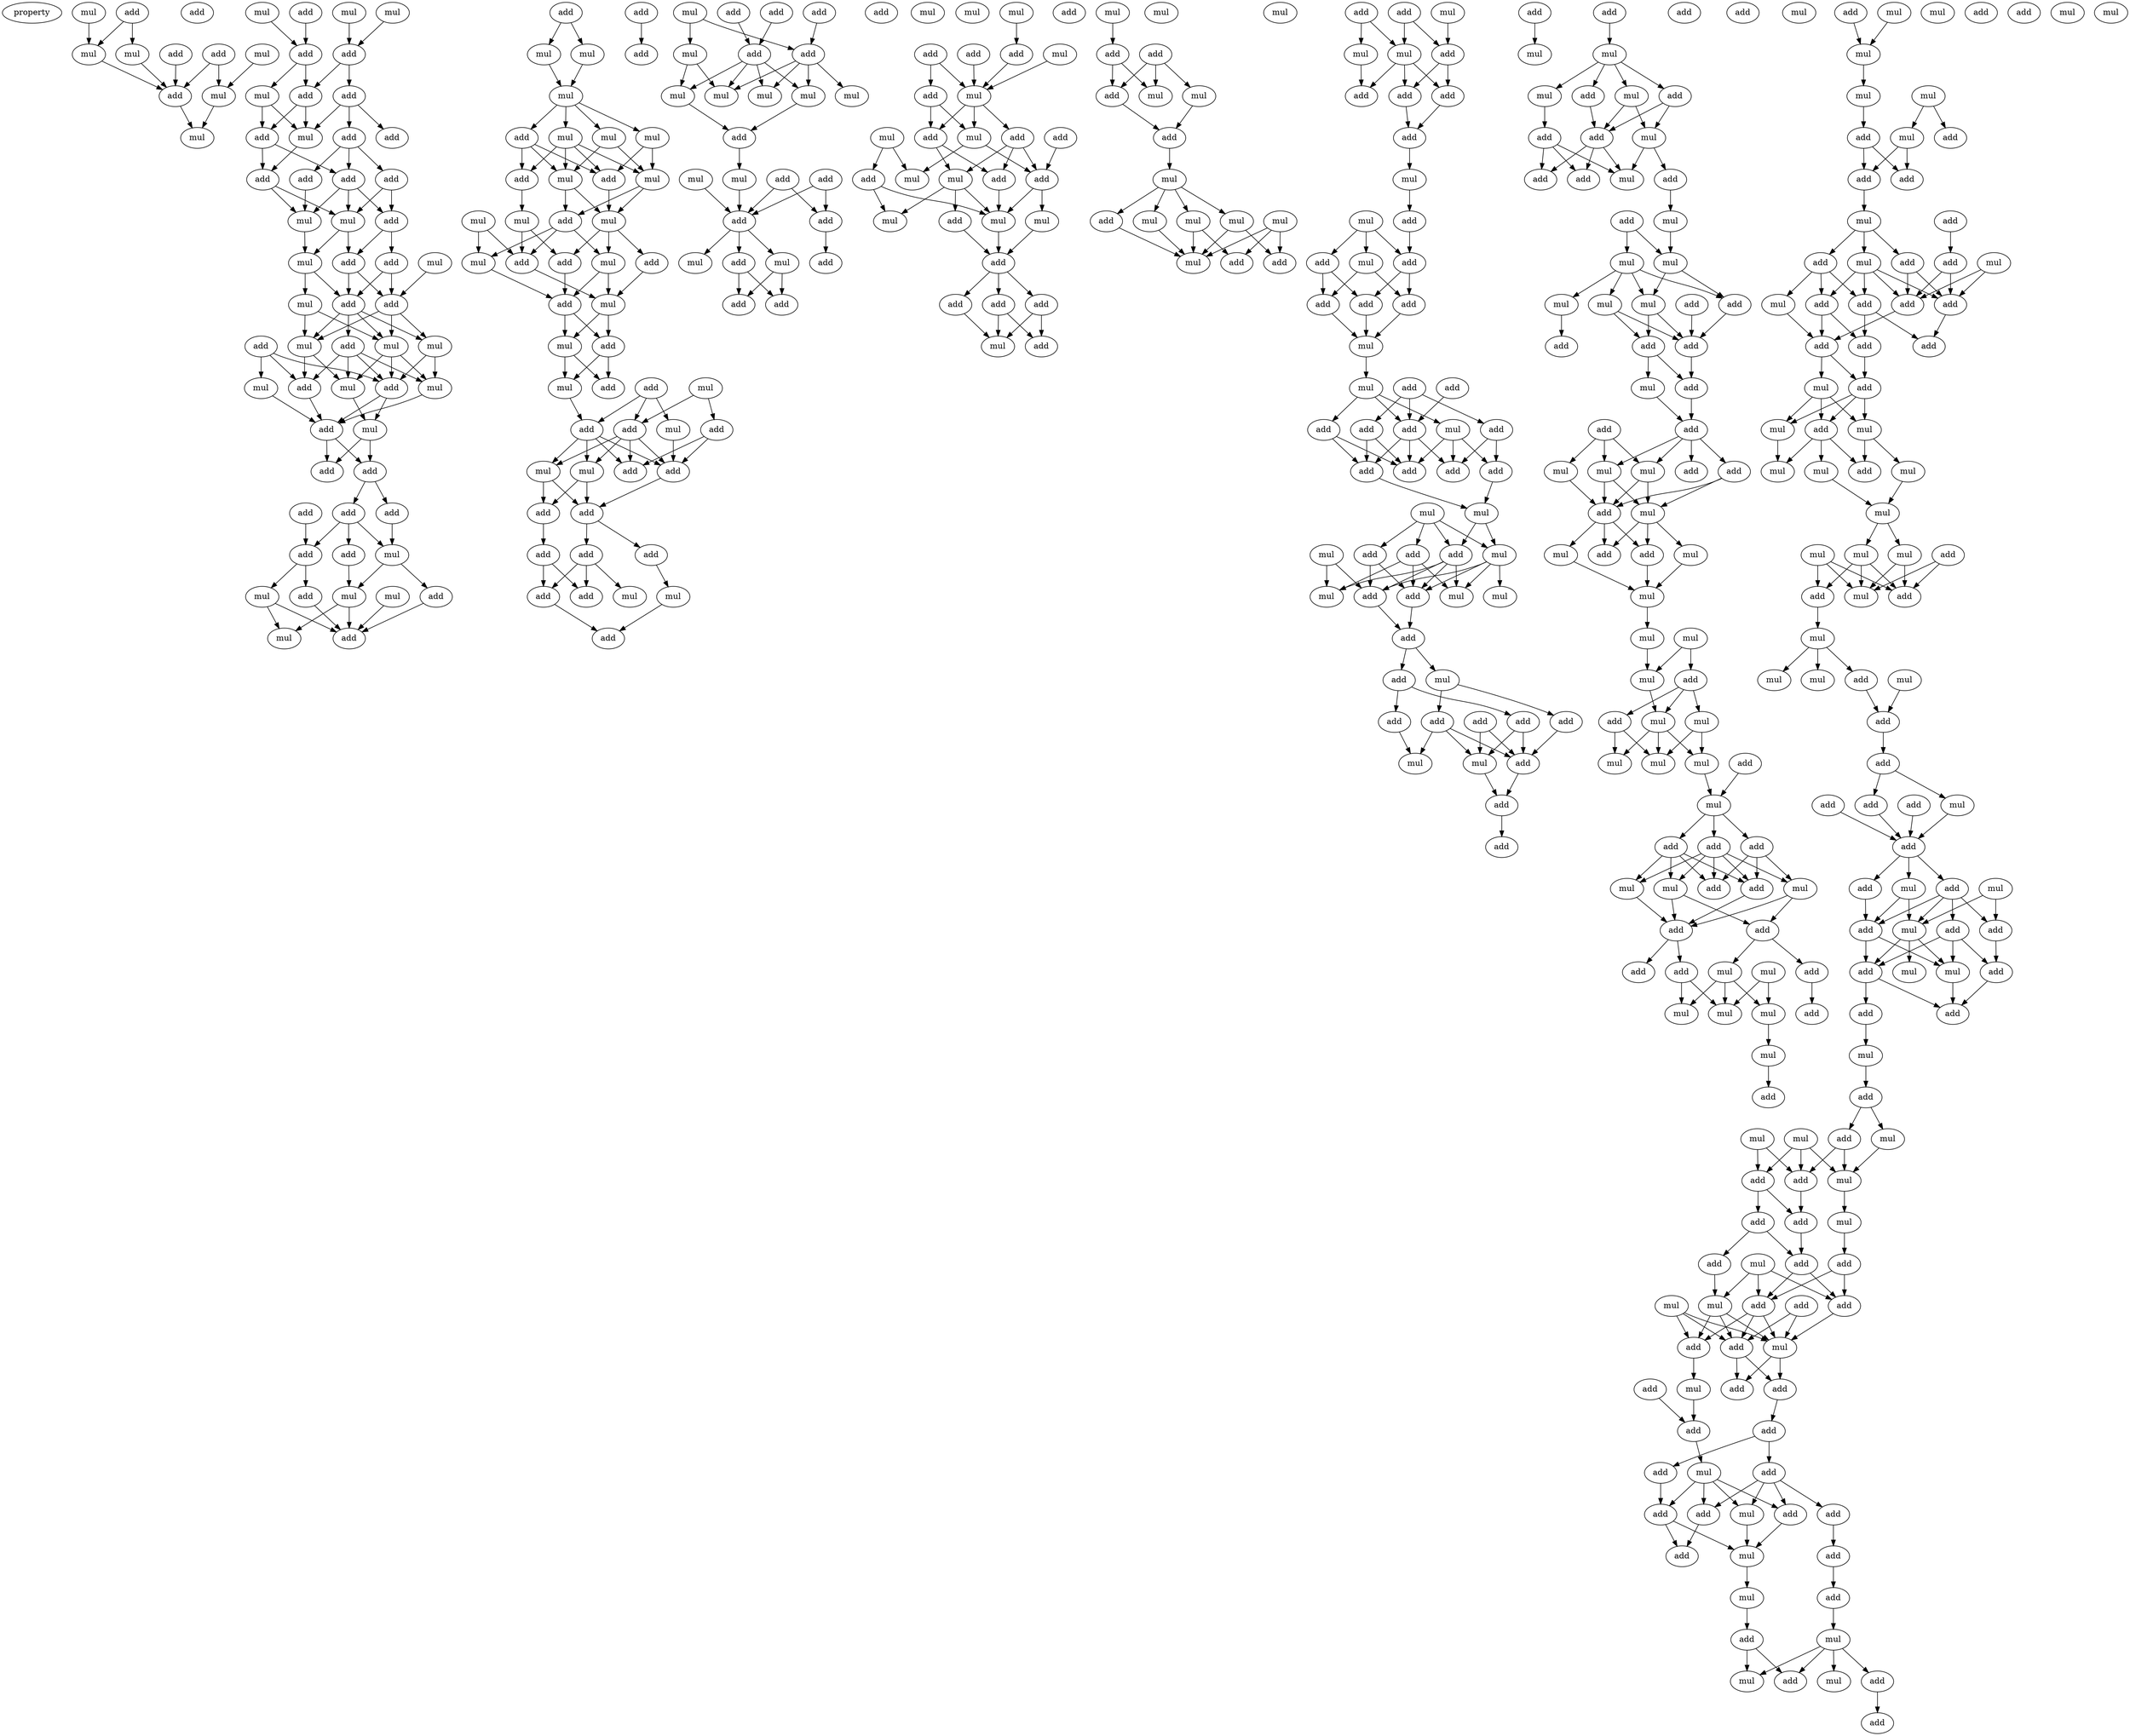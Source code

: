 digraph {
    node [fontcolor=black]
    property [mul=2,lf=1.5]
    0 [ label = add ];
    1 [ label = mul ];
    2 [ label = mul ];
    3 [ label = mul ];
    4 [ label = add ];
    5 [ label = mul ];
    6 [ label = add ];
    7 [ label = add ];
    8 [ label = mul ];
    9 [ label = mul ];
    10 [ label = add ];
    11 [ label = mul ];
    12 [ label = mul ];
    13 [ label = add ];
    14 [ label = mul ];
    15 [ label = add ];
    16 [ label = add ];
    17 [ label = mul ];
    18 [ label = add ];
    19 [ label = add ];
    20 [ label = add ];
    21 [ label = mul ];
    22 [ label = add ];
    23 [ label = add ];
    24 [ label = add ];
    25 [ label = add ];
    26 [ label = add ];
    27 [ label = add ];
    28 [ label = add ];
    29 [ label = mul ];
    30 [ label = mul ];
    31 [ label = mul ];
    32 [ label = add ];
    33 [ label = add ];
    34 [ label = mul ];
    35 [ label = add ];
    36 [ label = mul ];
    37 [ label = add ];
    38 [ label = mul ];
    39 [ label = mul ];
    40 [ label = mul ];
    41 [ label = add ];
    42 [ label = add ];
    43 [ label = add ];
    44 [ label = mul ];
    45 [ label = add ];
    46 [ label = mul ];
    47 [ label = mul ];
    48 [ label = add ];
    49 [ label = mul ];
    50 [ label = add ];
    51 [ label = add ];
    52 [ label = add ];
    53 [ label = add ];
    54 [ label = add ];
    55 [ label = add ];
    56 [ label = add ];
    57 [ label = mul ];
    58 [ label = mul ];
    59 [ label = mul ];
    60 [ label = add ];
    61 [ label = add ];
    62 [ label = mul ];
    63 [ label = mul ];
    64 [ label = add ];
    65 [ label = add ];
    66 [ label = mul ];
    67 [ label = mul ];
    68 [ label = mul ];
    69 [ label = mul ];
    70 [ label = mul ];
    71 [ label = mul ];
    72 [ label = add ];
    73 [ label = add ];
    74 [ label = add ];
    75 [ label = mul ];
    76 [ label = mul ];
    77 [ label = mul ];
    78 [ label = mul ];
    79 [ label = add ];
    80 [ label = mul ];
    81 [ label = mul ];
    82 [ label = mul ];
    83 [ label = add ];
    84 [ label = add ];
    85 [ label = add ];
    86 [ label = add ];
    87 [ label = mul ];
    88 [ label = add ];
    89 [ label = mul ];
    90 [ label = add ];
    91 [ label = mul ];
    92 [ label = mul ];
    93 [ label = add ];
    94 [ label = mul ];
    95 [ label = add ];
    96 [ label = add ];
    97 [ label = add ];
    98 [ label = mul ];
    99 [ label = add ];
    100 [ label = mul ];
    101 [ label = add ];
    102 [ label = add ];
    103 [ label = add ];
    104 [ label = add ];
    105 [ label = add ];
    106 [ label = add ];
    107 [ label = add ];
    108 [ label = add ];
    109 [ label = mul ];
    110 [ label = mul ];
    111 [ label = add ];
    112 [ label = add ];
    113 [ label = add ];
    114 [ label = mul ];
    115 [ label = add ];
    116 [ label = add ];
    117 [ label = add ];
    118 [ label = add ];
    119 [ label = mul ];
    120 [ label = add ];
    121 [ label = mul ];
    122 [ label = mul ];
    123 [ label = mul ];
    124 [ label = mul ];
    125 [ label = mul ];
    126 [ label = add ];
    127 [ label = mul ];
    128 [ label = add ];
    129 [ label = mul ];
    130 [ label = add ];
    131 [ label = add ];
    132 [ label = add ];
    133 [ label = add ];
    134 [ label = add ];
    135 [ label = mul ];
    136 [ label = mul ];
    137 [ label = add ];
    138 [ label = add ];
    139 [ label = mul ];
    140 [ label = add ];
    141 [ label = mul ];
    142 [ label = mul ];
    143 [ label = add ];
    144 [ label = add ];
    145 [ label = add ];
    146 [ label = add ];
    147 [ label = mul ];
    148 [ label = mul ];
    149 [ label = add ];
    150 [ label = add ];
    151 [ label = add ];
    152 [ label = add ];
    153 [ label = mul ];
    154 [ label = mul ];
    155 [ label = add ];
    156 [ label = mul ];
    157 [ label = add ];
    158 [ label = mul ];
    159 [ label = add ];
    160 [ label = mul ];
    161 [ label = add ];
    162 [ label = mul ];
    163 [ label = mul ];
    164 [ label = add ];
    165 [ label = add ];
    166 [ label = add ];
    167 [ label = add ];
    168 [ label = mul ];
    169 [ label = add ];
    170 [ label = mul ];
    171 [ label = add ];
    172 [ label = add ];
    173 [ label = mul ];
    174 [ label = add ];
    175 [ label = mul ];
    176 [ label = add ];
    177 [ label = mul ];
    178 [ label = mul ];
    179 [ label = mul ];
    180 [ label = add ];
    181 [ label = mul ];
    182 [ label = mul ];
    183 [ label = add ];
    184 [ label = mul ];
    185 [ label = add ];
    186 [ label = mul ];
    187 [ label = mul ];
    188 [ label = add ];
    189 [ label = add ];
    190 [ label = mul ];
    191 [ label = add ];
    192 [ label = mul ];
    193 [ label = mul ];
    194 [ label = add ];
    195 [ label = add ];
    196 [ label = add ];
    197 [ label = add ];
    198 [ label = mul ];
    199 [ label = mul ];
    200 [ label = add ];
    201 [ label = add ];
    202 [ label = add ];
    203 [ label = mul ];
    204 [ label = add ];
    205 [ label = add ];
    206 [ label = add ];
    207 [ label = mul ];
    208 [ label = add ];
    209 [ label = add ];
    210 [ label = mul ];
    211 [ label = add ];
    212 [ label = add ];
    213 [ label = add ];
    214 [ label = mul ];
    215 [ label = add ];
    216 [ label = add ];
    217 [ label = add ];
    218 [ label = add ];
    219 [ label = add ];
    220 [ label = mul ];
    221 [ label = mul ];
    222 [ label = add ];
    223 [ label = mul ];
    224 [ label = add ];
    225 [ label = mul ];
    226 [ label = add ];
    227 [ label = add ];
    228 [ label = mul ];
    229 [ label = mul ];
    230 [ label = mul ];
    231 [ label = add ];
    232 [ label = add ];
    233 [ label = mul ];
    234 [ label = add ];
    235 [ label = add ];
    236 [ label = add ];
    237 [ label = add ];
    238 [ label = add ];
    239 [ label = add ];
    240 [ label = mul ];
    241 [ label = add ];
    242 [ label = mul ];
    243 [ label = add ];
    244 [ label = mul ];
    245 [ label = add ];
    246 [ label = add ];
    247 [ label = add ];
    248 [ label = add ];
    249 [ label = mul ];
    250 [ label = mul ];
    251 [ label = add ];
    252 [ label = mul ];
    253 [ label = add ];
    254 [ label = mul ];
    255 [ label = add ];
    256 [ label = add ];
    257 [ label = add ];
    258 [ label = add ];
    259 [ label = add ];
    260 [ label = mul ];
    261 [ label = add ];
    262 [ label = mul ];
    263 [ label = mul ];
    264 [ label = mul ];
    265 [ label = add ];
    266 [ label = mul ];
    267 [ label = mul ];
    268 [ label = mul ];
    269 [ label = add ];
    270 [ label = add ];
    271 [ label = add ];
    272 [ label = add ];
    273 [ label = add ];
    274 [ label = mul ];
    275 [ label = add ];
    276 [ label = add ];
    277 [ label = mul ];
    278 [ label = mul ];
    279 [ label = mul ];
    280 [ label = add ];
    281 [ label = add ];
    282 [ label = add ];
    283 [ label = mul ];
    284 [ label = mul ];
    285 [ label = add ];
    286 [ label = add ];
    287 [ label = add ];
    288 [ label = mul ];
    289 [ label = mul ];
    290 [ label = mul ];
    291 [ label = mul ];
    292 [ label = mul ];
    293 [ label = mul ];
    294 [ label = add ];
    295 [ label = mul ];
    296 [ label = add ];
    297 [ label = mul ];
    298 [ label = mul ];
    299 [ label = mul ];
    300 [ label = add ];
    301 [ label = mul ];
    302 [ label = mul ];
    303 [ label = add ];
    304 [ label = add ];
    305 [ label = add ];
    306 [ label = mul ];
    307 [ label = add ];
    308 [ label = mul ];
    309 [ label = add ];
    310 [ label = mul ];
    311 [ label = add ];
    312 [ label = add ];
    313 [ label = mul ];
    314 [ label = add ];
    315 [ label = add ];
    316 [ label = mul ];
    317 [ label = add ];
    318 [ label = mul ];
    319 [ label = mul ];
    320 [ label = mul ];
    321 [ label = add ];
    322 [ label = mul ];
    323 [ label = add ];
    324 [ label = add ];
    325 [ label = mul ];
    326 [ label = mul ];
    327 [ label = mul ];
    328 [ label = mul ];
    329 [ label = mul ];
    330 [ label = mul ];
    331 [ label = add ];
    332 [ label = add ];
    333 [ label = add ];
    334 [ label = add ];
    335 [ label = mul ];
    336 [ label = add ];
    337 [ label = add ];
    338 [ label = mul ];
    339 [ label = add ];
    340 [ label = mul ];
    341 [ label = add ];
    342 [ label = add ];
    343 [ label = add ];
    344 [ label = add ];
    345 [ label = add ];
    346 [ label = mul ];
    347 [ label = add ];
    348 [ label = add ];
    349 [ label = add ];
    350 [ label = mul ];
    351 [ label = add ];
    352 [ label = mul ];
    353 [ label = add ];
    354 [ label = mul ];
    355 [ label = mul ];
    356 [ label = mul ];
    357 [ label = add ];
    358 [ label = mul ];
    359 [ label = add ];
    360 [ label = mul ];
    361 [ label = add ];
    362 [ label = mul ];
    363 [ label = mul ];
    364 [ label = mul ];
    365 [ label = add ];
    366 [ label = mul ];
    367 [ label = add ];
    368 [ label = mul ];
    369 [ label = mul ];
    370 [ label = mul ];
    371 [ label = add ];
    372 [ label = mul ];
    373 [ label = add ];
    374 [ label = add ];
    375 [ label = add ];
    376 [ label = add ];
    377 [ label = add ];
    378 [ label = mul ];
    379 [ label = add ];
    380 [ label = add ];
    381 [ label = mul ];
    382 [ label = mul ];
    383 [ label = add ];
    384 [ label = add ];
    385 [ label = add ];
    386 [ label = mul ];
    387 [ label = add ];
    388 [ label = mul ];
    389 [ label = mul ];
    390 [ label = add ];
    391 [ label = add ];
    392 [ label = add ];
    393 [ label = add ];
    394 [ label = add ];
    395 [ label = mul ];
    396 [ label = add ];
    397 [ label = mul ];
    398 [ label = mul ];
    399 [ label = add ];
    400 [ label = mul ];
    401 [ label = mul ];
    402 [ label = add ];
    403 [ label = add ];
    404 [ label = mul ];
    405 [ label = add ];
    406 [ label = add ];
    407 [ label = mul ];
    408 [ label = add ];
    409 [ label = add ];
    410 [ label = add ];
    411 [ label = mul ];
    412 [ label = mul ];
    413 [ label = add ];
    414 [ label = add ];
    415 [ label = add ];
    416 [ label = mul ];
    417 [ label = add ];
    418 [ label = add ];
    419 [ label = add ];
    420 [ label = add ];
    421 [ label = mul ];
    422 [ label = add ];
    423 [ label = add ];
    424 [ label = add ];
    425 [ label = mul ];
    426 [ label = add ];
    427 [ label = add ];
    428 [ label = mul ];
    429 [ label = add ];
    430 [ label = add ];
    431 [ label = add ];
    432 [ label = add ];
    433 [ label = mul ];
    434 [ label = add ];
    435 [ label = add ];
    436 [ label = mul ];
    437 [ label = add ];
    438 [ label = add ];
    439 [ label = mul ];
    440 [ label = mul ];
    441 [ label = add ];
    442 [ label = add ];
    443 [ label = mul ];
    444 [ label = add ];
    445 [ label = mul ];
    446 [ label = mul ];
    0 -> 3 [ name = 0 ];
    0 -> 5 [ name = 1 ];
    1 -> 3 [ name = 2 ];
    2 -> 8 [ name = 3 ];
    3 -> 7 [ name = 4 ];
    4 -> 7 [ name = 5 ];
    5 -> 7 [ name = 6 ];
    6 -> 7 [ name = 7 ];
    6 -> 8 [ name = 8 ];
    7 -> 9 [ name = 9 ];
    8 -> 9 [ name = 10 ];
    11 -> 16 [ name = 11 ];
    12 -> 15 [ name = 12 ];
    13 -> 16 [ name = 13 ];
    14 -> 15 [ name = 14 ];
    15 -> 18 [ name = 15 ];
    15 -> 19 [ name = 16 ];
    16 -> 17 [ name = 17 ];
    16 -> 18 [ name = 18 ];
    17 -> 21 [ name = 19 ];
    17 -> 22 [ name = 20 ];
    18 -> 21 [ name = 21 ];
    18 -> 22 [ name = 22 ];
    19 -> 20 [ name = 23 ];
    19 -> 21 [ name = 24 ];
    19 -> 23 [ name = 25 ];
    21 -> 25 [ name = 26 ];
    22 -> 25 [ name = 27 ];
    22 -> 27 [ name = 28 ];
    23 -> 24 [ name = 29 ];
    23 -> 26 [ name = 30 ];
    23 -> 27 [ name = 31 ];
    24 -> 28 [ name = 32 ];
    24 -> 30 [ name = 33 ];
    25 -> 29 [ name = 34 ];
    25 -> 30 [ name = 35 ];
    26 -> 29 [ name = 36 ];
    27 -> 28 [ name = 37 ];
    27 -> 29 [ name = 38 ];
    27 -> 30 [ name = 39 ];
    28 -> 32 [ name = 40 ];
    28 -> 33 [ name = 41 ];
    29 -> 31 [ name = 42 ];
    30 -> 31 [ name = 43 ];
    30 -> 33 [ name = 44 ];
    31 -> 35 [ name = 45 ];
    31 -> 36 [ name = 46 ];
    32 -> 35 [ name = 47 ];
    32 -> 37 [ name = 48 ];
    33 -> 35 [ name = 49 ];
    33 -> 37 [ name = 50 ];
    34 -> 37 [ name = 51 ];
    35 -> 38 [ name = 52 ];
    35 -> 39 [ name = 53 ];
    35 -> 40 [ name = 54 ];
    35 -> 41 [ name = 55 ];
    36 -> 38 [ name = 56 ];
    36 -> 39 [ name = 57 ];
    37 -> 38 [ name = 58 ];
    37 -> 39 [ name = 59 ];
    37 -> 40 [ name = 60 ];
    38 -> 45 [ name = 61 ];
    38 -> 46 [ name = 62 ];
    39 -> 43 [ name = 63 ];
    39 -> 46 [ name = 64 ];
    39 -> 47 [ name = 65 ];
    40 -> 43 [ name = 66 ];
    40 -> 47 [ name = 67 ];
    41 -> 43 [ name = 68 ];
    41 -> 45 [ name = 69 ];
    41 -> 46 [ name = 70 ];
    41 -> 47 [ name = 71 ];
    42 -> 43 [ name = 72 ];
    42 -> 44 [ name = 73 ];
    42 -> 45 [ name = 74 ];
    43 -> 48 [ name = 75 ];
    43 -> 49 [ name = 76 ];
    44 -> 48 [ name = 77 ];
    45 -> 48 [ name = 78 ];
    46 -> 49 [ name = 79 ];
    47 -> 48 [ name = 80 ];
    48 -> 50 [ name = 81 ];
    48 -> 51 [ name = 82 ];
    49 -> 50 [ name = 83 ];
    49 -> 51 [ name = 84 ];
    50 -> 52 [ name = 85 ];
    50 -> 53 [ name = 86 ];
    52 -> 57 [ name = 87 ];
    53 -> 55 [ name = 88 ];
    53 -> 56 [ name = 89 ];
    53 -> 57 [ name = 90 ];
    54 -> 56 [ name = 91 ];
    55 -> 58 [ name = 92 ];
    56 -> 61 [ name = 93 ];
    56 -> 62 [ name = 94 ];
    57 -> 58 [ name = 95 ];
    57 -> 60 [ name = 96 ];
    58 -> 63 [ name = 97 ];
    58 -> 64 [ name = 98 ];
    59 -> 64 [ name = 99 ];
    60 -> 64 [ name = 100 ];
    61 -> 64 [ name = 101 ];
    62 -> 63 [ name = 102 ];
    62 -> 64 [ name = 103 ];
    65 -> 66 [ name = 104 ];
    65 -> 67 [ name = 105 ];
    66 -> 68 [ name = 106 ];
    67 -> 68 [ name = 107 ];
    68 -> 69 [ name = 108 ];
    68 -> 70 [ name = 109 ];
    68 -> 71 [ name = 110 ];
    68 -> 72 [ name = 111 ];
    69 -> 73 [ name = 112 ];
    69 -> 74 [ name = 113 ];
    69 -> 75 [ name = 114 ];
    69 -> 76 [ name = 115 ];
    70 -> 74 [ name = 116 ];
    70 -> 76 [ name = 117 ];
    71 -> 75 [ name = 118 ];
    71 -> 76 [ name = 119 ];
    72 -> 73 [ name = 120 ];
    72 -> 74 [ name = 121 ];
    72 -> 75 [ name = 122 ];
    73 -> 77 [ name = 123 ];
    74 -> 78 [ name = 124 ];
    75 -> 78 [ name = 125 ];
    75 -> 79 [ name = 126 ];
    76 -> 78 [ name = 127 ];
    76 -> 79 [ name = 128 ];
    77 -> 84 [ name = 129 ];
    77 -> 85 [ name = 130 ];
    78 -> 81 [ name = 131 ];
    78 -> 83 [ name = 132 ];
    78 -> 84 [ name = 133 ];
    79 -> 81 [ name = 134 ];
    79 -> 82 [ name = 135 ];
    79 -> 85 [ name = 136 ];
    80 -> 82 [ name = 137 ];
    80 -> 85 [ name = 138 ];
    81 -> 86 [ name = 139 ];
    81 -> 87 [ name = 140 ];
    82 -> 86 [ name = 141 ];
    83 -> 87 [ name = 142 ];
    84 -> 86 [ name = 143 ];
    85 -> 87 [ name = 144 ];
    86 -> 88 [ name = 145 ];
    86 -> 89 [ name = 146 ];
    87 -> 88 [ name = 147 ];
    87 -> 89 [ name = 148 ];
    88 -> 90 [ name = 149 ];
    88 -> 91 [ name = 150 ];
    89 -> 90 [ name = 151 ];
    89 -> 91 [ name = 152 ];
    91 -> 97 [ name = 153 ];
    92 -> 95 [ name = 154 ];
    92 -> 96 [ name = 155 ];
    93 -> 94 [ name = 156 ];
    93 -> 95 [ name = 157 ];
    93 -> 97 [ name = 158 ];
    94 -> 99 [ name = 159 ];
    95 -> 98 [ name = 160 ];
    95 -> 99 [ name = 161 ];
    95 -> 100 [ name = 162 ];
    95 -> 101 [ name = 163 ];
    96 -> 99 [ name = 164 ];
    96 -> 101 [ name = 165 ];
    97 -> 98 [ name = 166 ];
    97 -> 99 [ name = 167 ];
    97 -> 100 [ name = 168 ];
    97 -> 101 [ name = 169 ];
    98 -> 103 [ name = 170 ];
    98 -> 104 [ name = 171 ];
    99 -> 103 [ name = 172 ];
    100 -> 103 [ name = 173 ];
    100 -> 104 [ name = 174 ];
    102 -> 105 [ name = 175 ];
    103 -> 106 [ name = 176 ];
    103 -> 107 [ name = 177 ];
    104 -> 108 [ name = 178 ];
    106 -> 110 [ name = 179 ];
    106 -> 111 [ name = 180 ];
    106 -> 112 [ name = 181 ];
    107 -> 109 [ name = 182 ];
    108 -> 111 [ name = 183 ];
    108 -> 112 [ name = 184 ];
    109 -> 113 [ name = 185 ];
    112 -> 113 [ name = 186 ];
    114 -> 118 [ name = 187 ];
    114 -> 119 [ name = 188 ];
    115 -> 120 [ name = 189 ];
    116 -> 118 [ name = 190 ];
    117 -> 120 [ name = 191 ];
    118 -> 122 [ name = 192 ];
    118 -> 123 [ name = 193 ];
    118 -> 124 [ name = 194 ];
    118 -> 125 [ name = 195 ];
    119 -> 121 [ name = 196 ];
    119 -> 125 [ name = 197 ];
    120 -> 121 [ name = 198 ];
    120 -> 122 [ name = 199 ];
    120 -> 124 [ name = 200 ];
    120 -> 125 [ name = 201 ];
    121 -> 126 [ name = 202 ];
    122 -> 126 [ name = 203 ];
    126 -> 129 [ name = 204 ];
    127 -> 133 [ name = 205 ];
    128 -> 132 [ name = 206 ];
    128 -> 133 [ name = 207 ];
    129 -> 133 [ name = 208 ];
    131 -> 132 [ name = 209 ];
    131 -> 133 [ name = 210 ];
    132 -> 134 [ name = 211 ];
    133 -> 135 [ name = 212 ];
    133 -> 136 [ name = 213 ];
    133 -> 137 [ name = 214 ];
    136 -> 138 [ name = 215 ];
    136 -> 140 [ name = 216 ];
    137 -> 138 [ name = 217 ];
    137 -> 140 [ name = 218 ];
    142 -> 146 [ name = 219 ];
    143 -> 148 [ name = 220 ];
    143 -> 149 [ name = 221 ];
    144 -> 148 [ name = 222 ];
    146 -> 148 [ name = 223 ];
    147 -> 148 [ name = 224 ];
    148 -> 150 [ name = 225 ];
    148 -> 152 [ name = 226 ];
    148 -> 154 [ name = 227 ];
    149 -> 152 [ name = 228 ];
    149 -> 154 [ name = 229 ];
    150 -> 156 [ name = 230 ];
    150 -> 157 [ name = 231 ];
    150 -> 159 [ name = 232 ];
    151 -> 159 [ name = 233 ];
    152 -> 156 [ name = 234 ];
    152 -> 157 [ name = 235 ];
    153 -> 155 [ name = 236 ];
    153 -> 158 [ name = 237 ];
    154 -> 158 [ name = 238 ];
    154 -> 159 [ name = 239 ];
    155 -> 160 [ name = 240 ];
    155 -> 163 [ name = 241 ];
    156 -> 160 [ name = 242 ];
    156 -> 161 [ name = 243 ];
    156 -> 163 [ name = 244 ];
    157 -> 160 [ name = 245 ];
    159 -> 160 [ name = 246 ];
    159 -> 162 [ name = 247 ];
    160 -> 164 [ name = 248 ];
    161 -> 164 [ name = 249 ];
    162 -> 164 [ name = 250 ];
    164 -> 165 [ name = 251 ];
    164 -> 166 [ name = 252 ];
    164 -> 167 [ name = 253 ];
    165 -> 168 [ name = 254 ];
    165 -> 169 [ name = 255 ];
    166 -> 168 [ name = 256 ];
    166 -> 169 [ name = 257 ];
    167 -> 168 [ name = 258 ];
    170 -> 172 [ name = 259 ];
    171 -> 173 [ name = 260 ];
    171 -> 174 [ name = 261 ];
    171 -> 175 [ name = 262 ];
    172 -> 173 [ name = 263 ];
    172 -> 174 [ name = 264 ];
    174 -> 176 [ name = 265 ];
    175 -> 176 [ name = 266 ];
    176 -> 177 [ name = 267 ];
    177 -> 178 [ name = 268 ];
    177 -> 179 [ name = 269 ];
    177 -> 180 [ name = 270 ];
    177 -> 181 [ name = 271 ];
    178 -> 184 [ name = 272 ];
    178 -> 185 [ name = 273 ];
    179 -> 184 [ name = 274 ];
    180 -> 184 [ name = 275 ];
    181 -> 183 [ name = 276 ];
    181 -> 184 [ name = 277 ];
    182 -> 183 [ name = 278 ];
    182 -> 184 [ name = 279 ];
    182 -> 185 [ name = 280 ];
    188 -> 192 [ name = 281 ];
    188 -> 193 [ name = 282 ];
    189 -> 191 [ name = 283 ];
    189 -> 193 [ name = 284 ];
    190 -> 191 [ name = 285 ];
    191 -> 194 [ name = 286 ];
    191 -> 196 [ name = 287 ];
    192 -> 195 [ name = 288 ];
    193 -> 194 [ name = 289 ];
    193 -> 195 [ name = 290 ];
    193 -> 196 [ name = 291 ];
    194 -> 197 [ name = 292 ];
    196 -> 197 [ name = 293 ];
    197 -> 198 [ name = 294 ];
    198 -> 200 [ name = 295 ];
    199 -> 201 [ name = 296 ];
    199 -> 202 [ name = 297 ];
    199 -> 203 [ name = 298 ];
    200 -> 201 [ name = 299 ];
    201 -> 205 [ name = 300 ];
    201 -> 206 [ name = 301 ];
    202 -> 204 [ name = 302 ];
    202 -> 206 [ name = 303 ];
    203 -> 204 [ name = 304 ];
    203 -> 205 [ name = 305 ];
    204 -> 207 [ name = 306 ];
    205 -> 207 [ name = 307 ];
    206 -> 207 [ name = 308 ];
    207 -> 210 [ name = 309 ];
    208 -> 211 [ name = 310 ];
    208 -> 213 [ name = 311 ];
    208 -> 215 [ name = 312 ];
    209 -> 211 [ name = 313 ];
    210 -> 211 [ name = 314 ];
    210 -> 212 [ name = 315 ];
    210 -> 214 [ name = 316 ];
    211 -> 216 [ name = 317 ];
    211 -> 217 [ name = 318 ];
    211 -> 218 [ name = 319 ];
    212 -> 217 [ name = 320 ];
    212 -> 218 [ name = 321 ];
    213 -> 217 [ name = 322 ];
    213 -> 218 [ name = 323 ];
    214 -> 216 [ name = 324 ];
    214 -> 218 [ name = 325 ];
    214 -> 219 [ name = 326 ];
    215 -> 216 [ name = 327 ];
    215 -> 219 [ name = 328 ];
    217 -> 221 [ name = 329 ];
    219 -> 221 [ name = 330 ];
    220 -> 222 [ name = 331 ];
    220 -> 223 [ name = 332 ];
    220 -> 224 [ name = 333 ];
    220 -> 226 [ name = 334 ];
    221 -> 222 [ name = 335 ];
    221 -> 223 [ name = 336 ];
    222 -> 227 [ name = 337 ];
    222 -> 228 [ name = 338 ];
    222 -> 229 [ name = 339 ];
    222 -> 231 [ name = 340 ];
    223 -> 227 [ name = 341 ];
    223 -> 229 [ name = 342 ];
    223 -> 230 [ name = 343 ];
    223 -> 231 [ name = 344 ];
    224 -> 228 [ name = 345 ];
    224 -> 229 [ name = 346 ];
    224 -> 231 [ name = 347 ];
    225 -> 227 [ name = 348 ];
    225 -> 228 [ name = 349 ];
    226 -> 227 [ name = 350 ];
    226 -> 231 [ name = 351 ];
    227 -> 232 [ name = 352 ];
    231 -> 232 [ name = 353 ];
    232 -> 233 [ name = 354 ];
    232 -> 234 [ name = 355 ];
    233 -> 237 [ name = 356 ];
    233 -> 239 [ name = 357 ];
    234 -> 235 [ name = 358 ];
    234 -> 238 [ name = 359 ];
    235 -> 241 [ name = 360 ];
    235 -> 242 [ name = 361 ];
    236 -> 241 [ name = 362 ];
    236 -> 242 [ name = 363 ];
    237 -> 240 [ name = 364 ];
    237 -> 241 [ name = 365 ];
    237 -> 242 [ name = 366 ];
    238 -> 240 [ name = 367 ];
    239 -> 241 [ name = 368 ];
    241 -> 245 [ name = 369 ];
    242 -> 245 [ name = 370 ];
    243 -> 244 [ name = 371 ];
    245 -> 246 [ name = 372 ];
    247 -> 249 [ name = 373 ];
    249 -> 250 [ name = 374 ];
    249 -> 251 [ name = 375 ];
    249 -> 252 [ name = 376 ];
    249 -> 253 [ name = 377 ];
    250 -> 255 [ name = 378 ];
    251 -> 254 [ name = 379 ];
    251 -> 256 [ name = 380 ];
    252 -> 254 [ name = 381 ];
    252 -> 256 [ name = 382 ];
    253 -> 256 [ name = 383 ];
    254 -> 258 [ name = 384 ];
    254 -> 260 [ name = 385 ];
    255 -> 257 [ name = 386 ];
    255 -> 259 [ name = 387 ];
    255 -> 260 [ name = 388 ];
    256 -> 257 [ name = 389 ];
    256 -> 259 [ name = 390 ];
    256 -> 260 [ name = 391 ];
    258 -> 262 [ name = 392 ];
    261 -> 263 [ name = 393 ];
    261 -> 264 [ name = 394 ];
    262 -> 263 [ name = 395 ];
    263 -> 268 [ name = 396 ];
    263 -> 269 [ name = 397 ];
    264 -> 266 [ name = 398 ];
    264 -> 267 [ name = 399 ];
    264 -> 268 [ name = 400 ];
    264 -> 269 [ name = 401 ];
    265 -> 271 [ name = 402 ];
    266 -> 270 [ name = 403 ];
    267 -> 271 [ name = 404 ];
    267 -> 272 [ name = 405 ];
    268 -> 271 [ name = 406 ];
    268 -> 272 [ name = 407 ];
    269 -> 271 [ name = 408 ];
    271 -> 273 [ name = 409 ];
    272 -> 273 [ name = 410 ];
    272 -> 274 [ name = 411 ];
    273 -> 275 [ name = 412 ];
    274 -> 275 [ name = 413 ];
    275 -> 277 [ name = 414 ];
    275 -> 279 [ name = 415 ];
    275 -> 280 [ name = 416 ];
    275 -> 281 [ name = 417 ];
    276 -> 277 [ name = 418 ];
    276 -> 278 [ name = 419 ];
    276 -> 279 [ name = 420 ];
    277 -> 282 [ name = 421 ];
    277 -> 283 [ name = 422 ];
    278 -> 282 [ name = 423 ];
    279 -> 282 [ name = 424 ];
    279 -> 283 [ name = 425 ];
    281 -> 282 [ name = 426 ];
    281 -> 283 [ name = 427 ];
    282 -> 284 [ name = 428 ];
    282 -> 285 [ name = 429 ];
    282 -> 287 [ name = 430 ];
    283 -> 285 [ name = 431 ];
    283 -> 287 [ name = 432 ];
    283 -> 288 [ name = 433 ];
    284 -> 289 [ name = 434 ];
    285 -> 289 [ name = 435 ];
    288 -> 289 [ name = 436 ];
    289 -> 290 [ name = 437 ];
    290 -> 293 [ name = 438 ];
    292 -> 293 [ name = 439 ];
    292 -> 294 [ name = 440 ];
    293 -> 295 [ name = 441 ];
    294 -> 295 [ name = 442 ];
    294 -> 296 [ name = 443 ];
    294 -> 297 [ name = 444 ];
    295 -> 298 [ name = 445 ];
    295 -> 299 [ name = 446 ];
    295 -> 301 [ name = 447 ];
    296 -> 298 [ name = 448 ];
    296 -> 301 [ name = 449 ];
    297 -> 298 [ name = 450 ];
    297 -> 299 [ name = 451 ];
    299 -> 302 [ name = 452 ];
    300 -> 302 [ name = 453 ];
    302 -> 303 [ name = 454 ];
    302 -> 304 [ name = 455 ];
    302 -> 305 [ name = 456 ];
    303 -> 306 [ name = 457 ];
    303 -> 307 [ name = 458 ];
    303 -> 308 [ name = 459 ];
    303 -> 309 [ name = 460 ];
    303 -> 310 [ name = 461 ];
    304 -> 307 [ name = 462 ];
    304 -> 309 [ name = 463 ];
    304 -> 310 [ name = 464 ];
    305 -> 306 [ name = 465 ];
    305 -> 307 [ name = 466 ];
    305 -> 308 [ name = 467 ];
    305 -> 309 [ name = 468 ];
    306 -> 311 [ name = 469 ];
    308 -> 311 [ name = 470 ];
    308 -> 312 [ name = 471 ];
    309 -> 311 [ name = 472 ];
    310 -> 311 [ name = 473 ];
    310 -> 312 [ name = 474 ];
    311 -> 314 [ name = 475 ];
    311 -> 315 [ name = 476 ];
    312 -> 313 [ name = 477 ];
    312 -> 317 [ name = 478 ];
    313 -> 318 [ name = 479 ];
    313 -> 319 [ name = 480 ];
    313 -> 320 [ name = 481 ];
    315 -> 319 [ name = 482 ];
    315 -> 320 [ name = 483 ];
    316 -> 318 [ name = 484 ];
    316 -> 320 [ name = 485 ];
    317 -> 321 [ name = 486 ];
    318 -> 322 [ name = 487 ];
    322 -> 324 [ name = 488 ];
    323 -> 327 [ name = 489 ];
    326 -> 327 [ name = 490 ];
    327 -> 328 [ name = 491 ];
    328 -> 331 [ name = 492 ];
    329 -> 330 [ name = 493 ];
    329 -> 332 [ name = 494 ];
    330 -> 333 [ name = 495 ];
    330 -> 334 [ name = 496 ];
    331 -> 333 [ name = 497 ];
    331 -> 334 [ name = 498 ];
    334 -> 335 [ name = 499 ];
    335 -> 337 [ name = 500 ];
    335 -> 340 [ name = 501 ];
    335 -> 341 [ name = 502 ];
    336 -> 339 [ name = 503 ];
    337 -> 343 [ name = 504 ];
    337 -> 345 [ name = 505 ];
    337 -> 346 [ name = 506 ];
    338 -> 342 [ name = 507 ];
    338 -> 344 [ name = 508 ];
    339 -> 342 [ name = 509 ];
    339 -> 344 [ name = 510 ];
    340 -> 342 [ name = 511 ];
    340 -> 343 [ name = 512 ];
    340 -> 344 [ name = 513 ];
    340 -> 345 [ name = 514 ];
    341 -> 342 [ name = 515 ];
    341 -> 344 [ name = 516 ];
    342 -> 347 [ name = 517 ];
    343 -> 347 [ name = 518 ];
    343 -> 348 [ name = 519 ];
    344 -> 349 [ name = 520 ];
    345 -> 348 [ name = 521 ];
    345 -> 349 [ name = 522 ];
    346 -> 349 [ name = 523 ];
    348 -> 351 [ name = 524 ];
    349 -> 350 [ name = 525 ];
    349 -> 351 [ name = 526 ];
    350 -> 352 [ name = 527 ];
    350 -> 353 [ name = 528 ];
    350 -> 354 [ name = 529 ];
    351 -> 352 [ name = 530 ];
    351 -> 353 [ name = 531 ];
    351 -> 354 [ name = 532 ];
    352 -> 355 [ name = 533 ];
    353 -> 355 [ name = 534 ];
    353 -> 358 [ name = 535 ];
    353 -> 359 [ name = 536 ];
    354 -> 356 [ name = 537 ];
    354 -> 359 [ name = 538 ];
    356 -> 360 [ name = 539 ];
    358 -> 360 [ name = 540 ];
    360 -> 362 [ name = 541 ];
    360 -> 363 [ name = 542 ];
    361 -> 366 [ name = 543 ];
    361 -> 367 [ name = 544 ];
    362 -> 365 [ name = 545 ];
    362 -> 366 [ name = 546 ];
    362 -> 367 [ name = 547 ];
    363 -> 366 [ name = 548 ];
    363 -> 367 [ name = 549 ];
    364 -> 365 [ name = 550 ];
    364 -> 366 [ name = 551 ];
    364 -> 367 [ name = 552 ];
    365 -> 368 [ name = 553 ];
    368 -> 369 [ name = 554 ];
    368 -> 370 [ name = 555 ];
    368 -> 371 [ name = 556 ];
    371 -> 373 [ name = 557 ];
    372 -> 373 [ name = 558 ];
    373 -> 374 [ name = 559 ];
    374 -> 376 [ name = 560 ];
    374 -> 378 [ name = 561 ];
    375 -> 379 [ name = 562 ];
    376 -> 379 [ name = 563 ];
    377 -> 379 [ name = 564 ];
    378 -> 379 [ name = 565 ];
    379 -> 380 [ name = 566 ];
    379 -> 382 [ name = 567 ];
    379 -> 383 [ name = 568 ];
    380 -> 384 [ name = 569 ];
    380 -> 385 [ name = 570 ];
    380 -> 386 [ name = 571 ];
    380 -> 387 [ name = 572 ];
    381 -> 385 [ name = 573 ];
    381 -> 386 [ name = 574 ];
    382 -> 384 [ name = 575 ];
    382 -> 386 [ name = 576 ];
    383 -> 384 [ name = 577 ];
    384 -> 389 [ name = 578 ];
    384 -> 390 [ name = 579 ];
    385 -> 391 [ name = 580 ];
    386 -> 388 [ name = 581 ];
    386 -> 389 [ name = 582 ];
    386 -> 390 [ name = 583 ];
    387 -> 389 [ name = 584 ];
    387 -> 390 [ name = 585 ];
    387 -> 391 [ name = 586 ];
    389 -> 392 [ name = 587 ];
    390 -> 392 [ name = 588 ];
    390 -> 393 [ name = 589 ];
    391 -> 392 [ name = 590 ];
    393 -> 395 [ name = 591 ];
    395 -> 396 [ name = 592 ];
    396 -> 398 [ name = 593 ];
    396 -> 399 [ name = 594 ];
    397 -> 402 [ name = 595 ];
    397 -> 403 [ name = 596 ];
    398 -> 401 [ name = 597 ];
    399 -> 401 [ name = 598 ];
    399 -> 403 [ name = 599 ];
    400 -> 401 [ name = 600 ];
    400 -> 402 [ name = 601 ];
    400 -> 403 [ name = 602 ];
    401 -> 404 [ name = 603 ];
    402 -> 405 [ name = 604 ];
    402 -> 406 [ name = 605 ];
    403 -> 406 [ name = 606 ];
    404 -> 408 [ name = 607 ];
    405 -> 409 [ name = 608 ];
    405 -> 410 [ name = 609 ];
    406 -> 409 [ name = 610 ];
    407 -> 412 [ name = 611 ];
    407 -> 414 [ name = 612 ];
    407 -> 415 [ name = 613 ];
    408 -> 414 [ name = 614 ];
    408 -> 415 [ name = 615 ];
    409 -> 414 [ name = 616 ];
    409 -> 415 [ name = 617 ];
    410 -> 412 [ name = 618 ];
    411 -> 416 [ name = 619 ];
    411 -> 417 [ name = 620 ];
    411 -> 418 [ name = 621 ];
    412 -> 416 [ name = 622 ];
    412 -> 417 [ name = 623 ];
    412 -> 418 [ name = 624 ];
    413 -> 416 [ name = 625 ];
    413 -> 418 [ name = 626 ];
    414 -> 416 [ name = 627 ];
    415 -> 416 [ name = 628 ];
    415 -> 417 [ name = 629 ];
    415 -> 418 [ name = 630 ];
    416 -> 420 [ name = 631 ];
    416 -> 422 [ name = 632 ];
    417 -> 421 [ name = 633 ];
    418 -> 420 [ name = 634 ];
    418 -> 422 [ name = 635 ];
    419 -> 424 [ name = 636 ];
    420 -> 423 [ name = 637 ];
    421 -> 424 [ name = 638 ];
    423 -> 426 [ name = 639 ];
    423 -> 427 [ name = 640 ];
    424 -> 425 [ name = 641 ];
    425 -> 428 [ name = 642 ];
    425 -> 429 [ name = 643 ];
    425 -> 431 [ name = 644 ];
    425 -> 432 [ name = 645 ];
    426 -> 428 [ name = 646 ];
    426 -> 429 [ name = 647 ];
    426 -> 430 [ name = 648 ];
    426 -> 432 [ name = 649 ];
    427 -> 431 [ name = 650 ];
    428 -> 433 [ name = 651 ];
    429 -> 434 [ name = 652 ];
    430 -> 435 [ name = 653 ];
    431 -> 433 [ name = 654 ];
    431 -> 434 [ name = 655 ];
    432 -> 433 [ name = 656 ];
    433 -> 436 [ name = 657 ];
    435 -> 437 [ name = 658 ];
    436 -> 438 [ name = 659 ];
    437 -> 439 [ name = 660 ];
    438 -> 441 [ name = 661 ];
    438 -> 443 [ name = 662 ];
    439 -> 440 [ name = 663 ];
    439 -> 441 [ name = 664 ];
    439 -> 442 [ name = 665 ];
    439 -> 443 [ name = 666 ];
    442 -> 444 [ name = 667 ];
}
